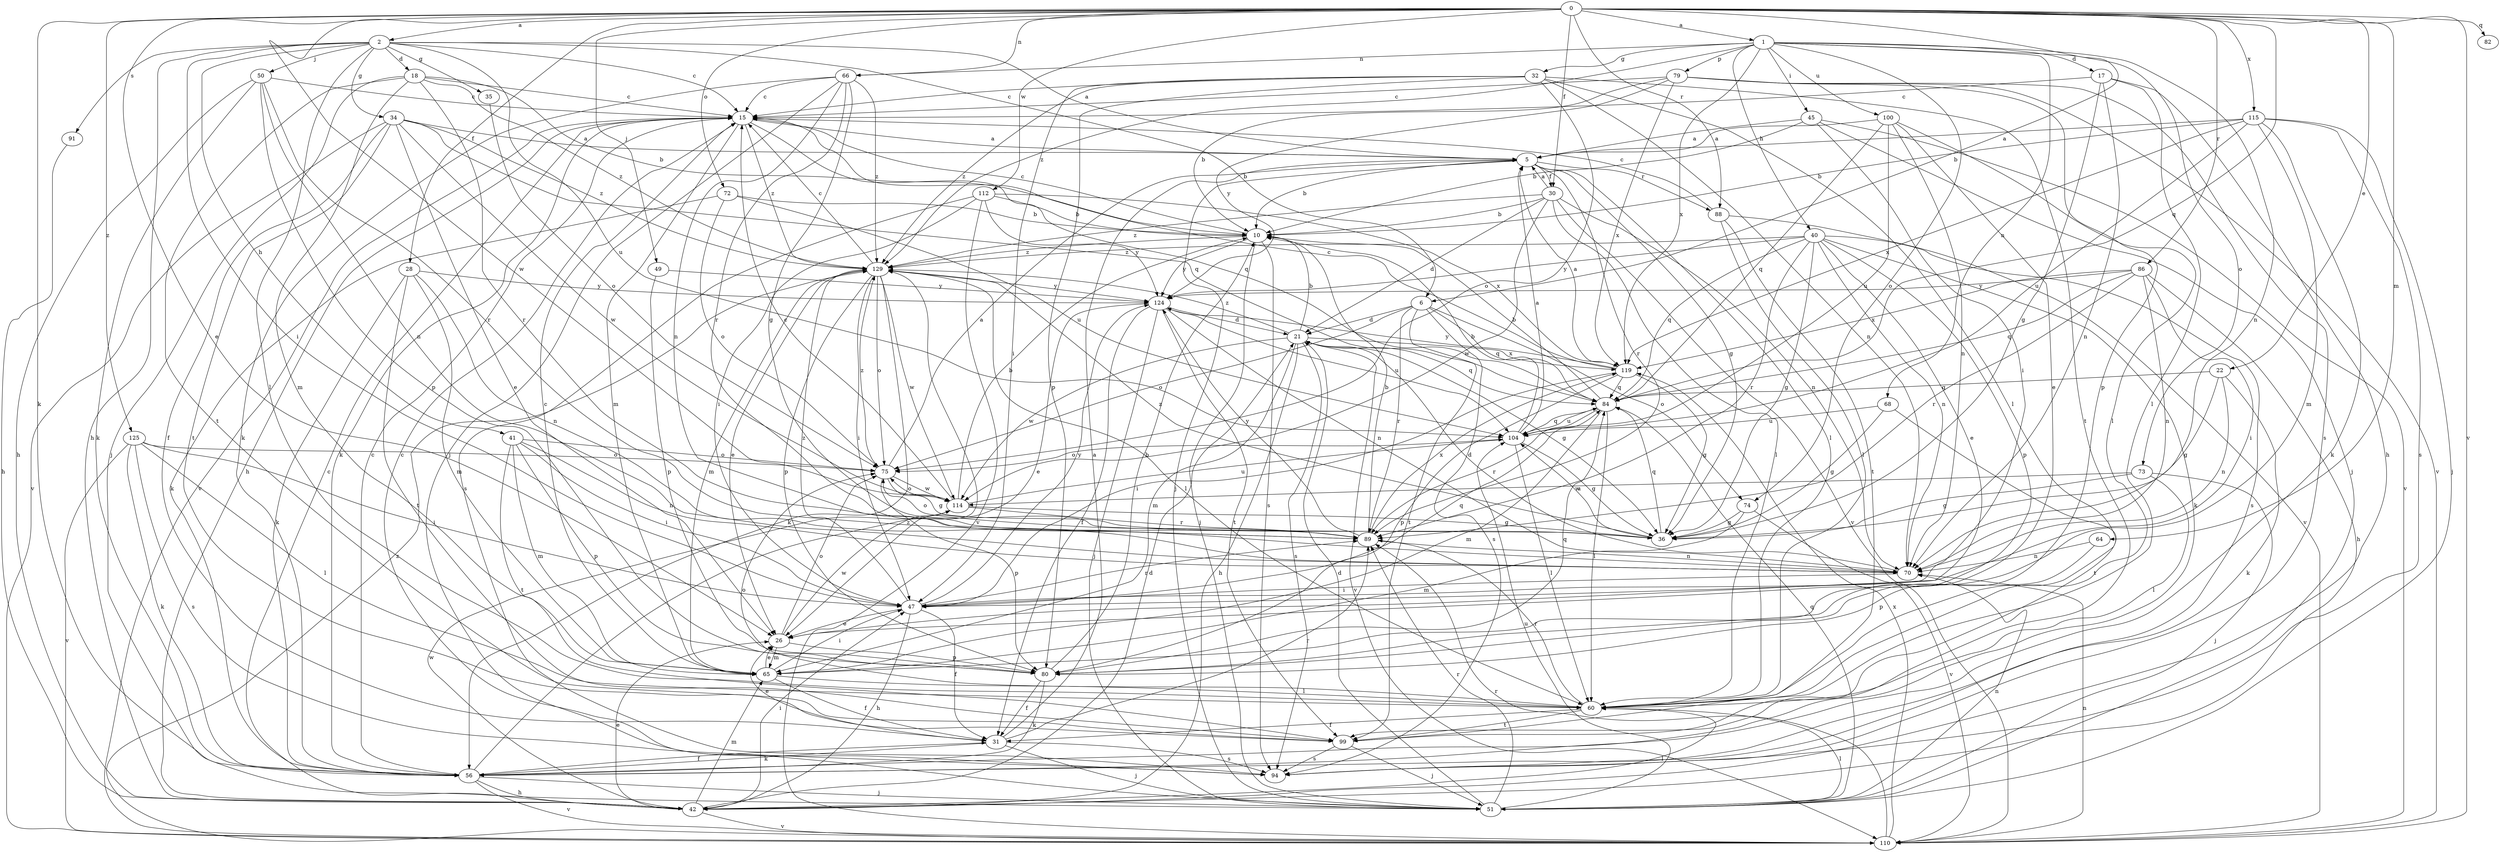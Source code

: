 strict digraph  {
0;
1;
2;
5;
6;
10;
15;
17;
18;
21;
22;
26;
28;
30;
31;
32;
34;
35;
36;
40;
41;
42;
45;
47;
49;
50;
51;
56;
60;
64;
65;
66;
68;
70;
72;
73;
74;
75;
79;
80;
82;
84;
86;
88;
89;
91;
94;
99;
100;
104;
110;
112;
114;
115;
119;
124;
125;
129;
0 -> 1  [label=a];
0 -> 2  [label=a];
0 -> 6  [label=b];
0 -> 22  [label=e];
0 -> 26  [label=e];
0 -> 28  [label=f];
0 -> 30  [label=f];
0 -> 49  [label=j];
0 -> 56  [label=k];
0 -> 64  [label=m];
0 -> 66  [label=n];
0 -> 72  [label=o];
0 -> 82  [label=q];
0 -> 84  [label=q];
0 -> 86  [label=r];
0 -> 88  [label=r];
0 -> 110  [label=v];
0 -> 112  [label=w];
0 -> 114  [label=w];
0 -> 115  [label=x];
0 -> 125  [label=z];
1 -> 17  [label=d];
1 -> 32  [label=g];
1 -> 40  [label=h];
1 -> 45  [label=i];
1 -> 66  [label=n];
1 -> 68  [label=n];
1 -> 70  [label=n];
1 -> 73  [label=o];
1 -> 74  [label=o];
1 -> 79  [label=p];
1 -> 100  [label=u];
1 -> 119  [label=x];
1 -> 129  [label=z];
2 -> 5  [label=a];
2 -> 6  [label=b];
2 -> 15  [label=c];
2 -> 18  [label=d];
2 -> 34  [label=g];
2 -> 35  [label=g];
2 -> 41  [label=h];
2 -> 42  [label=h];
2 -> 47  [label=i];
2 -> 50  [label=j];
2 -> 60  [label=l];
2 -> 91  [label=s];
2 -> 104  [label=u];
5 -> 10  [label=b];
5 -> 30  [label=f];
5 -> 36  [label=g];
5 -> 51  [label=j];
5 -> 60  [label=l];
5 -> 88  [label=r];
5 -> 89  [label=r];
6 -> 21  [label=d];
6 -> 74  [label=o];
6 -> 75  [label=o];
6 -> 84  [label=q];
6 -> 89  [label=r];
6 -> 94  [label=s];
6 -> 99  [label=t];
10 -> 15  [label=c];
10 -> 51  [label=j];
10 -> 94  [label=s];
10 -> 124  [label=y];
10 -> 129  [label=z];
15 -> 5  [label=a];
15 -> 42  [label=h];
15 -> 56  [label=k];
15 -> 65  [label=m];
15 -> 84  [label=q];
15 -> 110  [label=v];
15 -> 129  [label=z];
17 -> 15  [label=c];
17 -> 36  [label=g];
17 -> 42  [label=h];
17 -> 60  [label=l];
17 -> 70  [label=n];
18 -> 10  [label=b];
18 -> 15  [label=c];
18 -> 51  [label=j];
18 -> 65  [label=m];
18 -> 89  [label=r];
18 -> 99  [label=t];
18 -> 129  [label=z];
21 -> 10  [label=b];
21 -> 36  [label=g];
21 -> 42  [label=h];
21 -> 65  [label=m];
21 -> 84  [label=q];
21 -> 94  [label=s];
21 -> 110  [label=v];
21 -> 114  [label=w];
21 -> 119  [label=x];
21 -> 129  [label=z];
22 -> 36  [label=g];
22 -> 56  [label=k];
22 -> 70  [label=n];
22 -> 84  [label=q];
26 -> 65  [label=m];
26 -> 75  [label=o];
26 -> 80  [label=p];
26 -> 114  [label=w];
28 -> 56  [label=k];
28 -> 65  [label=m];
28 -> 70  [label=n];
28 -> 99  [label=t];
28 -> 124  [label=y];
30 -> 5  [label=a];
30 -> 10  [label=b];
30 -> 21  [label=d];
30 -> 60  [label=l];
30 -> 70  [label=n];
30 -> 110  [label=v];
30 -> 114  [label=w];
30 -> 129  [label=z];
31 -> 5  [label=a];
31 -> 26  [label=e];
31 -> 51  [label=j];
31 -> 56  [label=k];
31 -> 89  [label=r];
31 -> 94  [label=s];
32 -> 15  [label=c];
32 -> 47  [label=i];
32 -> 60  [label=l];
32 -> 70  [label=n];
32 -> 75  [label=o];
32 -> 80  [label=p];
32 -> 99  [label=t];
32 -> 129  [label=z];
34 -> 5  [label=a];
34 -> 26  [label=e];
34 -> 31  [label=f];
34 -> 84  [label=q];
34 -> 99  [label=t];
34 -> 110  [label=v];
34 -> 114  [label=w];
34 -> 129  [label=z];
35 -> 75  [label=o];
36 -> 84  [label=q];
36 -> 104  [label=u];
36 -> 129  [label=z];
40 -> 26  [label=e];
40 -> 36  [label=g];
40 -> 56  [label=k];
40 -> 70  [label=n];
40 -> 80  [label=p];
40 -> 84  [label=q];
40 -> 89  [label=r];
40 -> 94  [label=s];
40 -> 124  [label=y];
40 -> 129  [label=z];
41 -> 47  [label=i];
41 -> 65  [label=m];
41 -> 70  [label=n];
41 -> 75  [label=o];
41 -> 80  [label=p];
41 -> 99  [label=t];
42 -> 15  [label=c];
42 -> 21  [label=d];
42 -> 26  [label=e];
42 -> 47  [label=i];
42 -> 60  [label=l];
42 -> 65  [label=m];
42 -> 110  [label=v];
42 -> 114  [label=w];
45 -> 5  [label=a];
45 -> 10  [label=b];
45 -> 47  [label=i];
45 -> 51  [label=j];
45 -> 110  [label=v];
47 -> 26  [label=e];
47 -> 31  [label=f];
47 -> 42  [label=h];
47 -> 84  [label=q];
47 -> 89  [label=r];
47 -> 124  [label=y];
47 -> 129  [label=z];
49 -> 80  [label=p];
49 -> 124  [label=y];
50 -> 15  [label=c];
50 -> 42  [label=h];
50 -> 56  [label=k];
50 -> 70  [label=n];
50 -> 80  [label=p];
50 -> 89  [label=r];
51 -> 21  [label=d];
51 -> 60  [label=l];
51 -> 70  [label=n];
51 -> 84  [label=q];
51 -> 89  [label=r];
51 -> 104  [label=u];
56 -> 15  [label=c];
56 -> 31  [label=f];
56 -> 42  [label=h];
56 -> 51  [label=j];
56 -> 110  [label=v];
56 -> 129  [label=z];
60 -> 31  [label=f];
60 -> 75  [label=o];
60 -> 89  [label=r];
60 -> 99  [label=t];
64 -> 70  [label=n];
64 -> 80  [label=p];
65 -> 15  [label=c];
65 -> 26  [label=e];
65 -> 31  [label=f];
65 -> 47  [label=i];
65 -> 60  [label=l];
66 -> 15  [label=c];
66 -> 36  [label=g];
66 -> 51  [label=j];
66 -> 56  [label=k];
66 -> 70  [label=n];
66 -> 89  [label=r];
66 -> 129  [label=z];
68 -> 36  [label=g];
68 -> 99  [label=t];
68 -> 104  [label=u];
70 -> 21  [label=d];
70 -> 47  [label=i];
72 -> 10  [label=b];
72 -> 56  [label=k];
72 -> 75  [label=o];
72 -> 104  [label=u];
73 -> 36  [label=g];
73 -> 51  [label=j];
73 -> 60  [label=l];
73 -> 114  [label=w];
74 -> 36  [label=g];
74 -> 65  [label=m];
74 -> 110  [label=v];
75 -> 5  [label=a];
75 -> 36  [label=g];
75 -> 80  [label=p];
75 -> 114  [label=w];
75 -> 129  [label=z];
79 -> 10  [label=b];
79 -> 15  [label=c];
79 -> 80  [label=p];
79 -> 94  [label=s];
79 -> 110  [label=v];
79 -> 119  [label=x];
79 -> 124  [label=y];
80 -> 10  [label=b];
80 -> 31  [label=f];
80 -> 56  [label=k];
80 -> 84  [label=q];
84 -> 10  [label=b];
84 -> 60  [label=l];
84 -> 65  [label=m];
84 -> 89  [label=r];
84 -> 104  [label=u];
86 -> 42  [label=h];
86 -> 47  [label=i];
86 -> 70  [label=n];
86 -> 84  [label=q];
86 -> 89  [label=r];
86 -> 119  [label=x];
86 -> 124  [label=y];
88 -> 15  [label=c];
88 -> 60  [label=l];
88 -> 99  [label=t];
88 -> 110  [label=v];
89 -> 10  [label=b];
89 -> 70  [label=n];
89 -> 75  [label=o];
89 -> 119  [label=x];
89 -> 124  [label=y];
91 -> 42  [label=h];
94 -> 15  [label=c];
99 -> 51  [label=j];
99 -> 94  [label=s];
100 -> 5  [label=a];
100 -> 26  [label=e];
100 -> 60  [label=l];
100 -> 70  [label=n];
100 -> 84  [label=q];
100 -> 104  [label=u];
104 -> 5  [label=a];
104 -> 10  [label=b];
104 -> 36  [label=g];
104 -> 60  [label=l];
104 -> 75  [label=o];
104 -> 84  [label=q];
110 -> 70  [label=n];
110 -> 89  [label=r];
110 -> 119  [label=x];
110 -> 129  [label=z];
112 -> 10  [label=b];
112 -> 47  [label=i];
112 -> 94  [label=s];
112 -> 110  [label=v];
112 -> 119  [label=x];
112 -> 124  [label=y];
114 -> 10  [label=b];
114 -> 15  [label=c];
114 -> 36  [label=g];
114 -> 75  [label=o];
114 -> 89  [label=r];
114 -> 104  [label=u];
115 -> 5  [label=a];
115 -> 10  [label=b];
115 -> 51  [label=j];
115 -> 56  [label=k];
115 -> 65  [label=m];
115 -> 94  [label=s];
115 -> 104  [label=u];
115 -> 119  [label=x];
119 -> 5  [label=a];
119 -> 15  [label=c];
119 -> 36  [label=g];
119 -> 47  [label=i];
119 -> 80  [label=p];
119 -> 84  [label=q];
119 -> 124  [label=y];
124 -> 21  [label=d];
124 -> 26  [label=e];
124 -> 31  [label=f];
124 -> 51  [label=j];
124 -> 70  [label=n];
124 -> 99  [label=t];
124 -> 104  [label=u];
125 -> 47  [label=i];
125 -> 56  [label=k];
125 -> 60  [label=l];
125 -> 75  [label=o];
125 -> 94  [label=s];
125 -> 110  [label=v];
129 -> 15  [label=c];
129 -> 26  [label=e];
129 -> 47  [label=i];
129 -> 56  [label=k];
129 -> 60  [label=l];
129 -> 65  [label=m];
129 -> 75  [label=o];
129 -> 80  [label=p];
129 -> 114  [label=w];
129 -> 124  [label=y];
}
